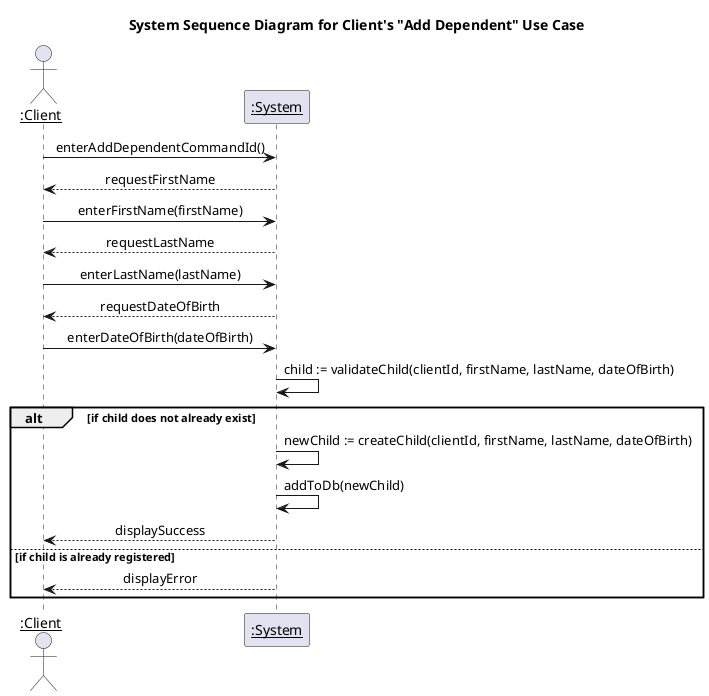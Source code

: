 @startuml System System Sequence Diagram for Client's "Add Dependent" Use Case
title System Sequence Diagram for Client's "Add Dependent" Use Case
skinparam sequenceMessageAlign center 

actor "<u>:Client" as client
participant "<u>:System" as system

client -> system : enterAddDependentCommandId()

system --> client : requestFirstName

client -> system : enterFirstName(firstName)

system --> client : requestLastName

client -> system : enterLastName(lastName)

system --> client : requestDateOfBirth

client -> system : enterDateOfBirth(dateOfBirth)

system -> system : child := validateChild(clientId, firstName, lastName, dateOfBirth)

alt if child does not already exist
    system -> system : newChild := createChild(clientId, firstName, lastName, dateOfBirth)
    system -> system : addToDb(newChild)
    system --> client : displaySuccess
else if child is already registered
    system --> client : displayError
end
@enduml